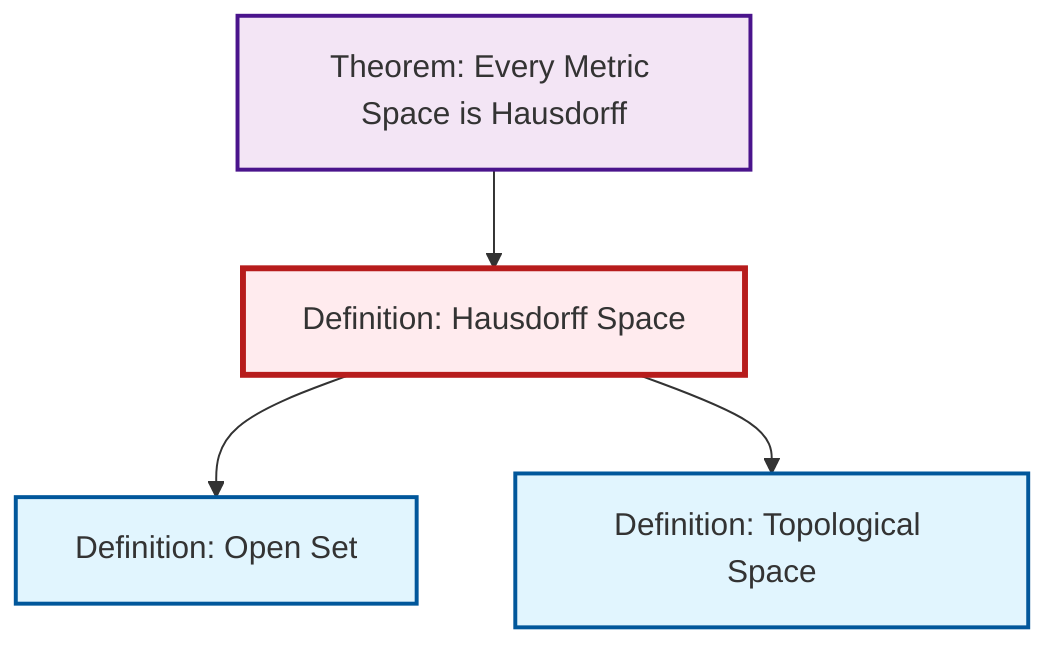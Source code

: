 graph TD
    classDef definition fill:#e1f5fe,stroke:#01579b,stroke-width:2px
    classDef theorem fill:#f3e5f5,stroke:#4a148c,stroke-width:2px
    classDef axiom fill:#fff3e0,stroke:#e65100,stroke-width:2px
    classDef example fill:#e8f5e9,stroke:#1b5e20,stroke-width:2px
    classDef current fill:#ffebee,stroke:#b71c1c,stroke-width:3px
    def-open-set["Definition: Open Set"]:::definition
    thm-metric-hausdorff["Theorem: Every Metric Space is Hausdorff"]:::theorem
    def-hausdorff["Definition: Hausdorff Space"]:::definition
    def-topological-space["Definition: Topological Space"]:::definition
    def-hausdorff --> def-open-set
    def-hausdorff --> def-topological-space
    thm-metric-hausdorff --> def-hausdorff
    class def-hausdorff current